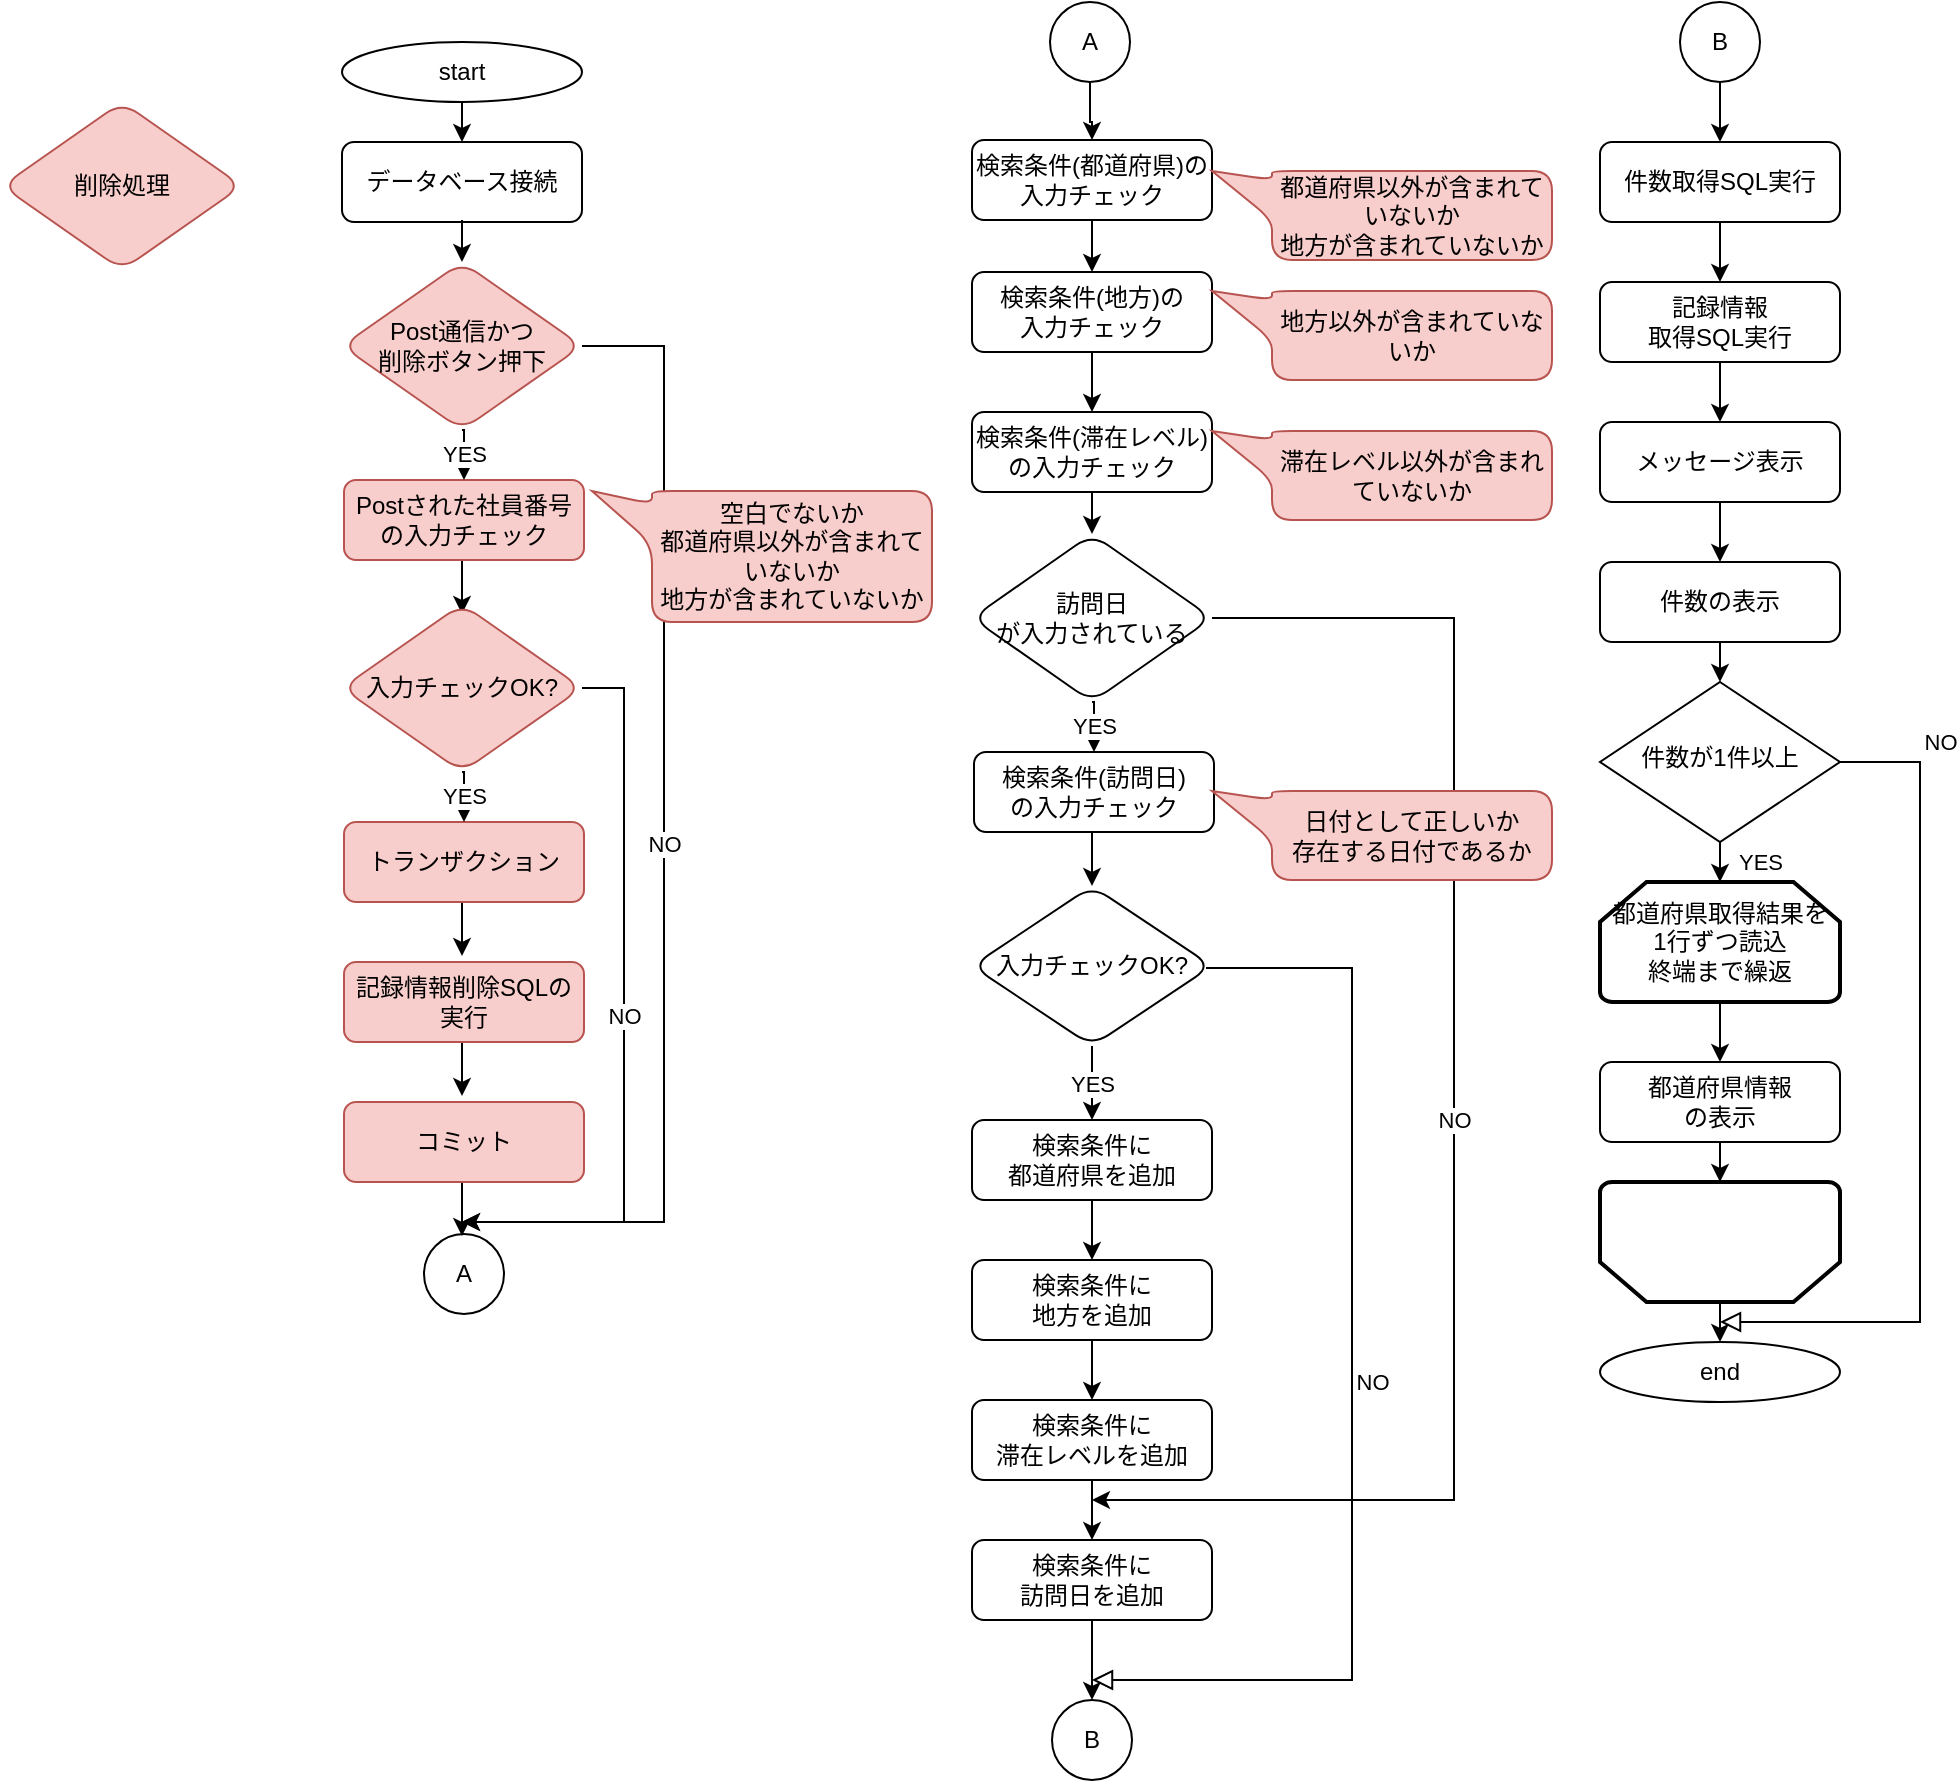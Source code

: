 <mxfile version="23.1.5" type="device" pages="2">
  <diagram id="C5RBs43oDa-KdzZeNtuy" name="検索、削除">
    <mxGraphModel dx="1621" dy="459" grid="1" gridSize="10" guides="1" tooltips="1" connect="1" arrows="1" fold="1" page="1" pageScale="1" pageWidth="827" pageHeight="1169" math="0" shadow="0">
      <root>
        <mxCell id="WIyWlLk6GJQsqaUBKTNV-0" />
        <mxCell id="WIyWlLk6GJQsqaUBKTNV-1" parent="WIyWlLk6GJQsqaUBKTNV-0" />
        <mxCell id="WIyWlLk6GJQsqaUBKTNV-3" value="データベース接続" style="rounded=1;whiteSpace=wrap;html=1;fontSize=12;glass=0;strokeWidth=1;shadow=0;" parent="WIyWlLk6GJQsqaUBKTNV-1" vertex="1">
          <mxGeometry x="-630" y="80" width="120" height="40" as="geometry" />
        </mxCell>
        <mxCell id="WIyWlLk6GJQsqaUBKTNV-9" value="NO" style="edgeStyle=orthogonalEdgeStyle;rounded=0;html=1;jettySize=auto;orthogonalLoop=1;fontSize=11;endArrow=block;endFill=0;endSize=8;strokeWidth=1;shadow=0;labelBackgroundColor=none;" parent="WIyWlLk6GJQsqaUBKTNV-1" edge="1">
          <mxGeometry y="10" relative="1" as="geometry">
            <mxPoint as="offset" />
            <mxPoint x="-255" y="849" as="targetPoint" />
            <Array as="points">
              <mxPoint x="-125" y="493" />
            </Array>
            <mxPoint x="-198" y="493" as="sourcePoint" />
          </mxGeometry>
        </mxCell>
        <mxCell id="h9rZooUtNr8oj8G2S-ER-3" value="" style="edgeStyle=orthogonalEdgeStyle;rounded=0;orthogonalLoop=1;jettySize=auto;html=1;" parent="WIyWlLk6GJQsqaUBKTNV-1" source="WIyWlLk6GJQsqaUBKTNV-11" edge="1">
          <mxGeometry relative="1" as="geometry">
            <mxPoint x="-255" y="639" as="targetPoint" />
          </mxGeometry>
        </mxCell>
        <mxCell id="WIyWlLk6GJQsqaUBKTNV-11" value="検索条件に&lt;br&gt;都道府県を追加" style="rounded=1;whiteSpace=wrap;html=1;fontSize=12;glass=0;strokeWidth=1;shadow=0;" parent="WIyWlLk6GJQsqaUBKTNV-1" vertex="1">
          <mxGeometry x="-315" y="569" width="120" height="40" as="geometry" />
        </mxCell>
        <mxCell id="h9rZooUtNr8oj8G2S-ER-1" value="" style="edgeStyle=orthogonalEdgeStyle;rounded=0;orthogonalLoop=1;jettySize=auto;html=1;" parent="WIyWlLk6GJQsqaUBKTNV-1" source="h9rZooUtNr8oj8G2S-ER-0" target="WIyWlLk6GJQsqaUBKTNV-3" edge="1">
          <mxGeometry relative="1" as="geometry">
            <Array as="points">
              <mxPoint x="-560" y="80" />
              <mxPoint x="-560" y="80" />
            </Array>
          </mxGeometry>
        </mxCell>
        <mxCell id="h9rZooUtNr8oj8G2S-ER-0" value="start" style="ellipse;whiteSpace=wrap;html=1;" parent="WIyWlLk6GJQsqaUBKTNV-1" vertex="1">
          <mxGeometry x="-630" y="30" width="120" height="30" as="geometry" />
        </mxCell>
        <mxCell id="ytKObgBI_jLJxSGm0-5G-5" style="edgeStyle=orthogonalEdgeStyle;rounded=0;orthogonalLoop=1;jettySize=auto;html=1;exitX=0.5;exitY=1;exitDx=0;exitDy=0;entryX=0.5;entryY=0;entryDx=0;entryDy=0;" parent="WIyWlLk6GJQsqaUBKTNV-1" source="h9rZooUtNr8oj8G2S-ER-10" target="h9rZooUtNr8oj8G2S-ER-13" edge="1">
          <mxGeometry relative="1" as="geometry" />
        </mxCell>
        <mxCell id="h9rZooUtNr8oj8G2S-ER-10" value="検索条件に&lt;br&gt;滞在レベルを追加" style="whiteSpace=wrap;html=1;rounded=1;glass=0;strokeWidth=1;shadow=0;" parent="WIyWlLk6GJQsqaUBKTNV-1" vertex="1">
          <mxGeometry x="-315" y="709" width="120" height="40" as="geometry" />
        </mxCell>
        <mxCell id="s13l2MW78z2p8p0Ib397-3" value="" style="edgeStyle=orthogonalEdgeStyle;rounded=0;orthogonalLoop=1;jettySize=auto;html=1;" parent="WIyWlLk6GJQsqaUBKTNV-1" source="h9rZooUtNr8oj8G2S-ER-13" target="s13l2MW78z2p8p0Ib397-2" edge="1">
          <mxGeometry relative="1" as="geometry" />
        </mxCell>
        <mxCell id="h9rZooUtNr8oj8G2S-ER-13" value="検索条件に&lt;br&gt;訪問日を追加" style="whiteSpace=wrap;html=1;rounded=1;glass=0;strokeWidth=1;shadow=0;" parent="WIyWlLk6GJQsqaUBKTNV-1" vertex="1">
          <mxGeometry x="-315" y="779" width="120" height="40" as="geometry" />
        </mxCell>
        <mxCell id="s13l2MW78z2p8p0Ib397-2" value="B" style="ellipse;whiteSpace=wrap;html=1;rounded=1;glass=0;strokeWidth=1;shadow=0;" parent="WIyWlLk6GJQsqaUBKTNV-1" vertex="1">
          <mxGeometry x="-275" y="859" width="40" height="40" as="geometry" />
        </mxCell>
        <mxCell id="echClZm6UsjZQWHw3Wsp-2" style="edgeStyle=orthogonalEdgeStyle;rounded=0;orthogonalLoop=1;jettySize=auto;html=1;exitX=0.5;exitY=1;exitDx=0;exitDy=0;entryX=0.5;entryY=0;entryDx=0;entryDy=0;" parent="WIyWlLk6GJQsqaUBKTNV-1" source="s13l2MW78z2p8p0Ib397-4" target="echClZm6UsjZQWHw3Wsp-1" edge="1">
          <mxGeometry relative="1" as="geometry" />
        </mxCell>
        <mxCell id="s13l2MW78z2p8p0Ib397-4" value="B" style="ellipse;whiteSpace=wrap;html=1;rounded=1;glass=0;strokeWidth=1;shadow=0;" parent="WIyWlLk6GJQsqaUBKTNV-1" vertex="1">
          <mxGeometry x="39" y="10" width="40" height="40" as="geometry" />
        </mxCell>
        <mxCell id="s13l2MW78z2p8p0Ib397-7" value="都道府県情報&lt;br&gt;の表示" style="rounded=1;whiteSpace=wrap;html=1;fontSize=12;glass=0;strokeWidth=1;shadow=0;" parent="WIyWlLk6GJQsqaUBKTNV-1" vertex="1">
          <mxGeometry x="-1" y="540" width="120" height="40" as="geometry" />
        </mxCell>
        <mxCell id="s13l2MW78z2p8p0Ib397-11" value="件数が1件以上" style="rhombus;whiteSpace=wrap;html=1;shadow=0;fontFamily=Helvetica;fontSize=12;align=center;strokeWidth=1;spacing=6;spacingTop=-4;" parent="WIyWlLk6GJQsqaUBKTNV-1" vertex="1">
          <mxGeometry x="-1" y="350" width="120" height="80" as="geometry" />
        </mxCell>
        <mxCell id="s13l2MW78z2p8p0Ib397-22" style="edgeStyle=orthogonalEdgeStyle;rounded=0;orthogonalLoop=1;jettySize=auto;html=1;exitX=0.5;exitY=1;exitDx=0;exitDy=0;exitPerimeter=0;entryX=0.5;entryY=0;entryDx=0;entryDy=0;" parent="WIyWlLk6GJQsqaUBKTNV-1" source="s13l2MW78z2p8p0Ib397-13" target="s13l2MW78z2p8p0Ib397-7" edge="1">
          <mxGeometry relative="1" as="geometry" />
        </mxCell>
        <mxCell id="s13l2MW78z2p8p0Ib397-13" value="都道府県取得結果を&lt;br&gt;1行ずつ読込&lt;br&gt;終端まで繰返" style="strokeWidth=2;html=1;shape=mxgraph.flowchart.loop_limit;whiteSpace=wrap;" parent="WIyWlLk6GJQsqaUBKTNV-1" vertex="1">
          <mxGeometry x="-1" y="450" width="120" height="60" as="geometry" />
        </mxCell>
        <mxCell id="s13l2MW78z2p8p0Ib397-20" style="edgeStyle=orthogonalEdgeStyle;rounded=0;orthogonalLoop=1;jettySize=auto;html=1;exitX=0.5;exitY=0;exitDx=0;exitDy=0;exitPerimeter=0;entryX=0.5;entryY=0;entryDx=0;entryDy=0;" parent="WIyWlLk6GJQsqaUBKTNV-1" source="s13l2MW78z2p8p0Ib397-14" target="s13l2MW78z2p8p0Ib397-19" edge="1">
          <mxGeometry relative="1" as="geometry" />
        </mxCell>
        <mxCell id="s13l2MW78z2p8p0Ib397-14" value="" style="strokeWidth=2;html=1;shape=mxgraph.flowchart.loop_limit;whiteSpace=wrap;rotation=-180;" parent="WIyWlLk6GJQsqaUBKTNV-1" vertex="1">
          <mxGeometry x="-1" y="600" width="120" height="60" as="geometry" />
        </mxCell>
        <mxCell id="s13l2MW78z2p8p0Ib397-17" style="edgeStyle=orthogonalEdgeStyle;rounded=0;orthogonalLoop=1;jettySize=auto;html=1;exitX=0.5;exitY=1;exitDx=0;exitDy=0;entryX=0.5;entryY=0;entryDx=0;entryDy=0;" parent="WIyWlLk6GJQsqaUBKTNV-1" source="s13l2MW78z2p8p0Ib397-15" target="s13l2MW78z2p8p0Ib397-11" edge="1">
          <mxGeometry relative="1" as="geometry" />
        </mxCell>
        <mxCell id="s13l2MW78z2p8p0Ib397-15" value="件数の表示" style="rounded=1;whiteSpace=wrap;html=1;fontSize=12;glass=0;strokeWidth=1;shadow=0;" parent="WIyWlLk6GJQsqaUBKTNV-1" vertex="1">
          <mxGeometry x="-1" y="290" width="120" height="40" as="geometry" />
        </mxCell>
        <mxCell id="s13l2MW78z2p8p0Ib397-19" value="end" style="ellipse;whiteSpace=wrap;html=1;" parent="WIyWlLk6GJQsqaUBKTNV-1" vertex="1">
          <mxGeometry x="-1" y="680" width="120" height="30" as="geometry" />
        </mxCell>
        <mxCell id="s13l2MW78z2p8p0Ib397-21" style="edgeStyle=orthogonalEdgeStyle;rounded=0;orthogonalLoop=1;jettySize=auto;html=1;exitX=0.5;exitY=1;exitDx=0;exitDy=0;entryX=0.5;entryY=1;entryDx=0;entryDy=0;entryPerimeter=0;" parent="WIyWlLk6GJQsqaUBKTNV-1" source="s13l2MW78z2p8p0Ib397-7" target="s13l2MW78z2p8p0Ib397-14" edge="1">
          <mxGeometry relative="1" as="geometry" />
        </mxCell>
        <mxCell id="s13l2MW78z2p8p0Ib397-24" value="NO" style="edgeStyle=orthogonalEdgeStyle;rounded=0;html=1;jettySize=auto;orthogonalLoop=1;fontSize=11;endArrow=block;endFill=0;endSize=8;strokeWidth=1;shadow=0;labelBackgroundColor=none;" parent="WIyWlLk6GJQsqaUBKTNV-1" edge="1">
          <mxGeometry x="-0.809" y="14" relative="1" as="geometry">
            <mxPoint x="-4" y="-10" as="offset" />
            <mxPoint x="59" y="670" as="targetPoint" />
            <Array as="points">
              <mxPoint x="159" y="390" />
            </Array>
            <mxPoint x="119" y="390" as="sourcePoint" />
          </mxGeometry>
        </mxCell>
        <mxCell id="s13l2MW78z2p8p0Ib397-28" value="YES" style="edgeStyle=orthogonalEdgeStyle;rounded=0;orthogonalLoop=1;jettySize=auto;html=1;exitX=0.5;exitY=1;exitDx=0;exitDy=0;entryX=0.5;entryY=0;entryDx=0;entryDy=0;entryPerimeter=0;" parent="WIyWlLk6GJQsqaUBKTNV-1" source="s13l2MW78z2p8p0Ib397-11" target="s13l2MW78z2p8p0Ib397-13" edge="1">
          <mxGeometry y="20" relative="1" as="geometry">
            <mxPoint as="offset" />
          </mxGeometry>
        </mxCell>
        <mxCell id="WKHt31poT0Ce64Y8X5nI-7" style="edgeStyle=orthogonalEdgeStyle;rounded=0;orthogonalLoop=1;jettySize=auto;html=1;exitX=0.5;exitY=1;exitDx=0;exitDy=0;entryX=0.5;entryY=0;entryDx=0;entryDy=0;" parent="WIyWlLk6GJQsqaUBKTNV-1" source="WKHt31poT0Ce64Y8X5nI-4" target="WKHt31poT0Ce64Y8X5nI-5" edge="1">
          <mxGeometry relative="1" as="geometry" />
        </mxCell>
        <mxCell id="WKHt31poT0Ce64Y8X5nI-4" value="検索条件(都道府県)の&lt;br&gt;入力チェック" style="rounded=1;whiteSpace=wrap;html=1;fontSize=12;glass=0;strokeWidth=1;shadow=0;" parent="WIyWlLk6GJQsqaUBKTNV-1" vertex="1">
          <mxGeometry x="-315" y="79" width="120" height="40" as="geometry" />
        </mxCell>
        <mxCell id="WKHt31poT0Ce64Y8X5nI-8" style="edgeStyle=orthogonalEdgeStyle;rounded=0;orthogonalLoop=1;jettySize=auto;html=1;exitX=0.5;exitY=1;exitDx=0;exitDy=0;entryX=0.5;entryY=0;entryDx=0;entryDy=0;" parent="WIyWlLk6GJQsqaUBKTNV-1" source="WKHt31poT0Ce64Y8X5nI-5" target="WKHt31poT0Ce64Y8X5nI-6" edge="1">
          <mxGeometry relative="1" as="geometry" />
        </mxCell>
        <mxCell id="WKHt31poT0Ce64Y8X5nI-5" value="検索条件(地方)の&lt;br&gt;入力チェック" style="rounded=1;whiteSpace=wrap;html=1;fontSize=12;glass=0;strokeWidth=1;shadow=0;" parent="WIyWlLk6GJQsqaUBKTNV-1" vertex="1">
          <mxGeometry x="-315" y="145" width="120" height="40" as="geometry" />
        </mxCell>
        <mxCell id="ytKObgBI_jLJxSGm0-5G-7" style="edgeStyle=orthogonalEdgeStyle;rounded=0;orthogonalLoop=1;jettySize=auto;html=1;exitX=0.5;exitY=1;exitDx=0;exitDy=0;entryX=0.5;entryY=0;entryDx=0;entryDy=0;" parent="WIyWlLk6GJQsqaUBKTNV-1" source="WKHt31poT0Ce64Y8X5nI-6" target="ytKObgBI_jLJxSGm0-5G-6" edge="1">
          <mxGeometry relative="1" as="geometry" />
        </mxCell>
        <mxCell id="WKHt31poT0Ce64Y8X5nI-6" value="検索条件(滞在レベル)の入力チェック" style="rounded=1;whiteSpace=wrap;html=1;fontSize=12;glass=0;strokeWidth=1;shadow=0;" parent="WIyWlLk6GJQsqaUBKTNV-1" vertex="1">
          <mxGeometry x="-315" y="215" width="120" height="40" as="geometry" />
        </mxCell>
        <mxCell id="WKHt31poT0Ce64Y8X5nI-9" value="入力チェックOK?" style="rhombus;whiteSpace=wrap;html=1;rounded=1;glass=0;strokeWidth=1;shadow=0;" parent="WIyWlLk6GJQsqaUBKTNV-1" vertex="1">
          <mxGeometry x="-315" y="452" width="120" height="80" as="geometry" />
        </mxCell>
        <mxCell id="WKHt31poT0Ce64Y8X5nI-13" style="edgeStyle=orthogonalEdgeStyle;rounded=0;orthogonalLoop=1;jettySize=auto;html=1;exitX=0.5;exitY=1;exitDx=0;exitDy=0;entryX=0.5;entryY=0;entryDx=0;entryDy=0;" parent="WIyWlLk6GJQsqaUBKTNV-1" source="WKHt31poT0Ce64Y8X5nI-11" target="WKHt31poT0Ce64Y8X5nI-9" edge="1">
          <mxGeometry relative="1" as="geometry" />
        </mxCell>
        <mxCell id="WKHt31poT0Ce64Y8X5nI-11" value="検索条件(訪問日)&lt;br&gt;の入力チェック" style="rounded=1;whiteSpace=wrap;html=1;fontSize=12;glass=0;strokeWidth=1;shadow=0;" parent="WIyWlLk6GJQsqaUBKTNV-1" vertex="1">
          <mxGeometry x="-314" y="385" width="120" height="40" as="geometry" />
        </mxCell>
        <mxCell id="WKHt31poT0Ce64Y8X5nI-15" value="" style="edgeStyle=orthogonalEdgeStyle;rounded=0;orthogonalLoop=1;jettySize=auto;html=1;" parent="WIyWlLk6GJQsqaUBKTNV-1" source="WKHt31poT0Ce64Y8X5nI-16" edge="1">
          <mxGeometry relative="1" as="geometry">
            <mxPoint x="-255" y="709" as="targetPoint" />
          </mxGeometry>
        </mxCell>
        <mxCell id="WKHt31poT0Ce64Y8X5nI-16" value="検索条件に&lt;br&gt;地方を追加" style="rounded=1;whiteSpace=wrap;html=1;fontSize=12;glass=0;strokeWidth=1;shadow=0;" parent="WIyWlLk6GJQsqaUBKTNV-1" vertex="1">
          <mxGeometry x="-315" y="639" width="120" height="40" as="geometry" />
        </mxCell>
        <mxCell id="WKHt31poT0Ce64Y8X5nI-20" style="edgeStyle=orthogonalEdgeStyle;rounded=0;orthogonalLoop=1;jettySize=auto;html=1;exitX=0.5;exitY=1;exitDx=0;exitDy=0;entryX=0.5;entryY=0;entryDx=0;entryDy=0;" parent="WIyWlLk6GJQsqaUBKTNV-1" source="WKHt31poT0Ce64Y8X5nI-18" target="s13l2MW78z2p8p0Ib397-15" edge="1">
          <mxGeometry relative="1" as="geometry" />
        </mxCell>
        <mxCell id="WKHt31poT0Ce64Y8X5nI-18" value="メッセージ表示" style="rounded=1;whiteSpace=wrap;html=1;fontSize=12;glass=0;strokeWidth=1;shadow=0;" parent="WIyWlLk6GJQsqaUBKTNV-1" vertex="1">
          <mxGeometry x="-1" y="220" width="120" height="40" as="geometry" />
        </mxCell>
        <mxCell id="ytKObgBI_jLJxSGm0-5G-3" value="YES" style="edgeStyle=orthogonalEdgeStyle;rounded=0;orthogonalLoop=1;jettySize=auto;html=1;exitX=0.5;exitY=1;exitDx=0;exitDy=0;entryX=0.5;entryY=0;entryDx=0;entryDy=0;" parent="WIyWlLk6GJQsqaUBKTNV-1" target="WIyWlLk6GJQsqaUBKTNV-11" edge="1">
          <mxGeometry relative="1" as="geometry">
            <mxPoint x="-255" y="532" as="sourcePoint" />
          </mxGeometry>
        </mxCell>
        <mxCell id="ytKObgBI_jLJxSGm0-5G-8" value="YES" style="edgeStyle=orthogonalEdgeStyle;rounded=0;orthogonalLoop=1;jettySize=auto;html=1;exitX=0.5;exitY=1;exitDx=0;exitDy=0;entryX=0.5;entryY=0;entryDx=0;entryDy=0;" parent="WIyWlLk6GJQsqaUBKTNV-1" source="ytKObgBI_jLJxSGm0-5G-6" target="WKHt31poT0Ce64Y8X5nI-11" edge="1">
          <mxGeometry relative="1" as="geometry" />
        </mxCell>
        <mxCell id="ytKObgBI_jLJxSGm0-5G-9" value="NO" style="edgeStyle=orthogonalEdgeStyle;rounded=0;orthogonalLoop=1;jettySize=auto;html=1;exitX=1;exitY=0.5;exitDx=0;exitDy=0;" parent="WIyWlLk6GJQsqaUBKTNV-1" source="ytKObgBI_jLJxSGm0-5G-6" edge="1">
          <mxGeometry relative="1" as="geometry">
            <mxPoint x="-255" y="759" as="targetPoint" />
            <Array as="points">
              <mxPoint x="-74" y="318" />
            </Array>
          </mxGeometry>
        </mxCell>
        <mxCell id="ytKObgBI_jLJxSGm0-5G-6" value="訪問日&lt;br&gt;が入力されている" style="rhombus;whiteSpace=wrap;html=1;rounded=1;glass=0;strokeWidth=1;shadow=0;" parent="WIyWlLk6GJQsqaUBKTNV-1" vertex="1">
          <mxGeometry x="-315" y="276" width="120" height="84" as="geometry" />
        </mxCell>
        <mxCell id="ytKObgBI_jLJxSGm0-5G-10" value="地方以外が含まれていないか" style="shape=callout;whiteSpace=wrap;html=1;perimeter=calloutPerimeter;position2=0;size=30;position=0.1;fillColor=#f8cecc;strokeColor=#b85450;rounded=1;rotation=0;direction=south;" parent="WIyWlLk6GJQsqaUBKTNV-1" vertex="1">
          <mxGeometry x="-195" y="154.5" width="170" height="44.5" as="geometry" />
        </mxCell>
        <mxCell id="ytKObgBI_jLJxSGm0-5G-12" value="都道府県以外が含まれていないか&lt;br&gt;地方が含まれていないか" style="shape=callout;whiteSpace=wrap;html=1;perimeter=calloutPerimeter;position2=0;size=30;position=0.1;fillColor=#f8cecc;strokeColor=#b85450;rounded=1;rotation=0;direction=south;" parent="WIyWlLk6GJQsqaUBKTNV-1" vertex="1">
          <mxGeometry x="-195" y="94.5" width="170" height="44.5" as="geometry" />
        </mxCell>
        <mxCell id="ytKObgBI_jLJxSGm0-5G-13" value="滞在レベル以外が含まれていないか" style="shape=callout;whiteSpace=wrap;html=1;perimeter=calloutPerimeter;position2=0;size=30;position=0.1;fillColor=#f8cecc;strokeColor=#b85450;rounded=1;rotation=0;direction=south;" parent="WIyWlLk6GJQsqaUBKTNV-1" vertex="1">
          <mxGeometry x="-195" y="224.5" width="170" height="44.5" as="geometry" />
        </mxCell>
        <mxCell id="xarFJbH8t3tPUQ2cAIag-0" value="日付として正しいか&lt;br&gt;存在する日付であるか" style="shape=callout;whiteSpace=wrap;html=1;perimeter=calloutPerimeter;position2=0;size=30;position=0.1;fillColor=#f8cecc;strokeColor=#b85450;rounded=1;rotation=0;direction=south;" parent="WIyWlLk6GJQsqaUBKTNV-1" vertex="1">
          <mxGeometry x="-195" y="404.5" width="170" height="44.5" as="geometry" />
        </mxCell>
        <mxCell id="echClZm6UsjZQWHw3Wsp-4" style="edgeStyle=orthogonalEdgeStyle;rounded=0;orthogonalLoop=1;jettySize=auto;html=1;exitX=0.5;exitY=1;exitDx=0;exitDy=0;entryX=0.5;entryY=0;entryDx=0;entryDy=0;" parent="WIyWlLk6GJQsqaUBKTNV-1" source="echClZm6UsjZQWHw3Wsp-0" target="WKHt31poT0Ce64Y8X5nI-18" edge="1">
          <mxGeometry relative="1" as="geometry" />
        </mxCell>
        <mxCell id="echClZm6UsjZQWHw3Wsp-0" value="記録情報&lt;br&gt;取得SQL実行" style="rounded=1;whiteSpace=wrap;html=1;fontSize=12;glass=0;strokeWidth=1;shadow=0;" parent="WIyWlLk6GJQsqaUBKTNV-1" vertex="1">
          <mxGeometry x="-1" y="150" width="120" height="40" as="geometry" />
        </mxCell>
        <mxCell id="echClZm6UsjZQWHw3Wsp-3" style="edgeStyle=orthogonalEdgeStyle;rounded=0;orthogonalLoop=1;jettySize=auto;html=1;exitX=0.5;exitY=1;exitDx=0;exitDy=0;entryX=0.5;entryY=0;entryDx=0;entryDy=0;" parent="WIyWlLk6GJQsqaUBKTNV-1" source="echClZm6UsjZQWHw3Wsp-1" target="echClZm6UsjZQWHw3Wsp-0" edge="1">
          <mxGeometry relative="1" as="geometry" />
        </mxCell>
        <mxCell id="echClZm6UsjZQWHw3Wsp-1" value="件数取得SQL実行" style="rounded=1;whiteSpace=wrap;html=1;fontSize=12;glass=0;strokeWidth=1;shadow=0;" parent="WIyWlLk6GJQsqaUBKTNV-1" vertex="1">
          <mxGeometry x="-1" y="80" width="120" height="40" as="geometry" />
        </mxCell>
        <mxCell id="echClZm6UsjZQWHw3Wsp-8" style="edgeStyle=orthogonalEdgeStyle;rounded=0;orthogonalLoop=1;jettySize=auto;html=1;exitX=0.5;exitY=1;exitDx=0;exitDy=0;" parent="WIyWlLk6GJQsqaUBKTNV-1" source="echClZm6UsjZQWHw3Wsp-5" target="WKHt31poT0Ce64Y8X5nI-4" edge="1">
          <mxGeometry relative="1" as="geometry" />
        </mxCell>
        <mxCell id="echClZm6UsjZQWHw3Wsp-5" value="A" style="ellipse;whiteSpace=wrap;html=1;rounded=1;glass=0;strokeWidth=1;shadow=0;" parent="WIyWlLk6GJQsqaUBKTNV-1" vertex="1">
          <mxGeometry x="-276" y="10" width="40" height="40" as="geometry" />
        </mxCell>
        <mxCell id="echClZm6UsjZQWHw3Wsp-7" value="A" style="ellipse;whiteSpace=wrap;html=1;rounded=1;glass=0;strokeWidth=1;shadow=0;" parent="WIyWlLk6GJQsqaUBKTNV-1" vertex="1">
          <mxGeometry x="-589" y="626" width="40" height="40" as="geometry" />
        </mxCell>
        <mxCell id="foq4J8ouvWqciJdM8DYg-0" style="edgeStyle=orthogonalEdgeStyle;rounded=0;orthogonalLoop=1;jettySize=auto;html=1;exitX=0.5;exitY=1;exitDx=0;exitDy=0;entryX=0.5;entryY=0;entryDx=0;entryDy=0;" parent="WIyWlLk6GJQsqaUBKTNV-1" target="foq4J8ouvWqciJdM8DYg-4" edge="1">
          <mxGeometry relative="1" as="geometry">
            <mxPoint x="-570" y="119" as="sourcePoint" />
          </mxGeometry>
        </mxCell>
        <mxCell id="foq4J8ouvWqciJdM8DYg-1" style="edgeStyle=orthogonalEdgeStyle;rounded=0;orthogonalLoop=1;jettySize=auto;html=1;exitX=0.5;exitY=1;exitDx=0;exitDy=0;entryX=0.5;entryY=0;entryDx=0;entryDy=0;" parent="WIyWlLk6GJQsqaUBKTNV-1" source="foq4J8ouvWqciJdM8DYg-2" edge="1">
          <mxGeometry relative="1" as="geometry">
            <mxPoint x="-570" y="316" as="targetPoint" />
          </mxGeometry>
        </mxCell>
        <mxCell id="foq4J8ouvWqciJdM8DYg-2" value="Postされた社員番号の入力チェック" style="rounded=1;whiteSpace=wrap;html=1;fontSize=12;glass=0;strokeWidth=1;shadow=0;fillColor=#f8cecc;strokeColor=#b85450;" parent="WIyWlLk6GJQsqaUBKTNV-1" vertex="1">
          <mxGeometry x="-629" y="249" width="120" height="40" as="geometry" />
        </mxCell>
        <mxCell id="foq4J8ouvWqciJdM8DYg-3" value="YES" style="edgeStyle=orthogonalEdgeStyle;rounded=0;orthogonalLoop=1;jettySize=auto;html=1;exitX=0.5;exitY=1;exitDx=0;exitDy=0;entryX=0.5;entryY=0;entryDx=0;entryDy=0;" parent="WIyWlLk6GJQsqaUBKTNV-1" source="foq4J8ouvWqciJdM8DYg-4" target="foq4J8ouvWqciJdM8DYg-2" edge="1">
          <mxGeometry relative="1" as="geometry" />
        </mxCell>
        <mxCell id="foq4J8ouvWqciJdM8DYg-17" value="NO" style="edgeStyle=orthogonalEdgeStyle;rounded=0;orthogonalLoop=1;jettySize=auto;html=1;exitX=1;exitY=0.5;exitDx=0;exitDy=0;" parent="WIyWlLk6GJQsqaUBKTNV-1" source="foq4J8ouvWqciJdM8DYg-4" edge="1">
          <mxGeometry relative="1" as="geometry">
            <mxPoint x="-570" y="620" as="targetPoint" />
            <Array as="points">
              <mxPoint x="-469" y="182" />
            </Array>
          </mxGeometry>
        </mxCell>
        <mxCell id="foq4J8ouvWqciJdM8DYg-4" value="Post通信かつ&lt;br&gt;削除ボタン押下" style="rhombus;whiteSpace=wrap;html=1;rounded=1;glass=0;strokeWidth=1;shadow=0;fillColor=#f8cecc;strokeColor=#b85450;" parent="WIyWlLk6GJQsqaUBKTNV-1" vertex="1">
          <mxGeometry x="-630" y="140" width="120" height="84" as="geometry" />
        </mxCell>
        <mxCell id="foq4J8ouvWqciJdM8DYg-5" style="edgeStyle=orthogonalEdgeStyle;rounded=0;orthogonalLoop=1;jettySize=auto;html=1;exitX=0.5;exitY=1;exitDx=0;exitDy=0;entryX=0.5;entryY=0;entryDx=0;entryDy=0;" parent="WIyWlLk6GJQsqaUBKTNV-1" source="foq4J8ouvWqciJdM8DYg-6" edge="1">
          <mxGeometry relative="1" as="geometry">
            <mxPoint x="-570" y="487" as="targetPoint" />
          </mxGeometry>
        </mxCell>
        <mxCell id="foq4J8ouvWqciJdM8DYg-6" value="トランザクション" style="rounded=1;whiteSpace=wrap;html=1;fontSize=12;glass=0;strokeWidth=1;shadow=0;fillColor=#f8cecc;strokeColor=#b85450;" parent="WIyWlLk6GJQsqaUBKTNV-1" vertex="1">
          <mxGeometry x="-629" y="420" width="120" height="40" as="geometry" />
        </mxCell>
        <mxCell id="foq4J8ouvWqciJdM8DYg-7" value="YES" style="edgeStyle=orthogonalEdgeStyle;rounded=0;orthogonalLoop=1;jettySize=auto;html=1;exitX=0.5;exitY=1;exitDx=0;exitDy=0;entryX=0.5;entryY=0;entryDx=0;entryDy=0;" parent="WIyWlLk6GJQsqaUBKTNV-1" source="foq4J8ouvWqciJdM8DYg-8" target="foq4J8ouvWqciJdM8DYg-6" edge="1">
          <mxGeometry relative="1" as="geometry" />
        </mxCell>
        <mxCell id="foq4J8ouvWqciJdM8DYg-16" value="NO" style="edgeStyle=orthogonalEdgeStyle;rounded=0;orthogonalLoop=1;jettySize=auto;html=1;exitX=1;exitY=0.5;exitDx=0;exitDy=0;" parent="WIyWlLk6GJQsqaUBKTNV-1" source="foq4J8ouvWqciJdM8DYg-8" edge="1">
          <mxGeometry relative="1" as="geometry">
            <mxPoint x="-570" y="620" as="targetPoint" />
            <Array as="points">
              <mxPoint x="-489" y="353" />
            </Array>
          </mxGeometry>
        </mxCell>
        <mxCell id="foq4J8ouvWqciJdM8DYg-8" value="入力チェックOK?" style="rhombus;whiteSpace=wrap;html=1;rounded=1;glass=0;strokeWidth=1;shadow=0;fillColor=#f8cecc;strokeColor=#b85450;" parent="WIyWlLk6GJQsqaUBKTNV-1" vertex="1">
          <mxGeometry x="-630" y="311" width="120" height="84" as="geometry" />
        </mxCell>
        <mxCell id="foq4J8ouvWqciJdM8DYg-9" style="edgeStyle=orthogonalEdgeStyle;rounded=0;orthogonalLoop=1;jettySize=auto;html=1;exitX=0.5;exitY=1;exitDx=0;exitDy=0;entryX=0.5;entryY=0;entryDx=0;entryDy=0;" parent="WIyWlLk6GJQsqaUBKTNV-1" source="foq4J8ouvWqciJdM8DYg-10" edge="1">
          <mxGeometry relative="1" as="geometry">
            <mxPoint x="-570" y="557" as="targetPoint" />
          </mxGeometry>
        </mxCell>
        <mxCell id="foq4J8ouvWqciJdM8DYg-10" value="記録情報削除SQLの実行" style="rounded=1;whiteSpace=wrap;html=1;fontSize=12;glass=0;strokeWidth=1;shadow=0;fillColor=#f8cecc;strokeColor=#b85450;" parent="WIyWlLk6GJQsqaUBKTNV-1" vertex="1">
          <mxGeometry x="-629" y="490" width="120" height="40" as="geometry" />
        </mxCell>
        <mxCell id="foq4J8ouvWqciJdM8DYg-12" style="edgeStyle=orthogonalEdgeStyle;rounded=0;orthogonalLoop=1;jettySize=auto;html=1;exitX=0.5;exitY=1;exitDx=0;exitDy=0;entryX=0.5;entryY=0;entryDx=0;entryDy=0;" parent="WIyWlLk6GJQsqaUBKTNV-1" source="foq4J8ouvWqciJdM8DYg-13" edge="1">
          <mxGeometry relative="1" as="geometry">
            <mxPoint x="-570" y="627" as="targetPoint" />
          </mxGeometry>
        </mxCell>
        <mxCell id="foq4J8ouvWqciJdM8DYg-13" value="コミット" style="rounded=1;whiteSpace=wrap;html=1;fontSize=12;glass=0;strokeWidth=1;shadow=0;fillColor=#f8cecc;strokeColor=#b85450;" parent="WIyWlLk6GJQsqaUBKTNV-1" vertex="1">
          <mxGeometry x="-629" y="560" width="120" height="40" as="geometry" />
        </mxCell>
        <mxCell id="foq4J8ouvWqciJdM8DYg-19" value="空白でないか&lt;br&gt;都道府県以外が含まれていないか&lt;br style=&quot;border-color: var(--border-color);&quot;&gt;地方が含まれていないか" style="shape=callout;whiteSpace=wrap;html=1;perimeter=calloutPerimeter;position2=0;size=30;position=0.1;fillColor=#f8cecc;strokeColor=#b85450;rounded=1;rotation=0;direction=south;" parent="WIyWlLk6GJQsqaUBKTNV-1" vertex="1">
          <mxGeometry x="-505" y="254.5" width="170" height="65.5" as="geometry" />
        </mxCell>
        <mxCell id="KRCZenm-yOvbnEp3B1t5-0" value="削除処理" style="rhombus;whiteSpace=wrap;html=1;rounded=1;glass=0;strokeWidth=1;shadow=0;fillColor=#f8cecc;strokeColor=#b85450;" parent="WIyWlLk6GJQsqaUBKTNV-1" vertex="1">
          <mxGeometry x="-800" y="60" width="120" height="84" as="geometry" />
        </mxCell>
      </root>
    </mxGraphModel>
  </diagram>
  <diagram name="登録・更新" id="ZZw6gELlXlKMigEMY7qf">
    <mxGraphModel dx="1621" dy="459" grid="1" gridSize="10" guides="1" tooltips="1" connect="1" arrows="1" fold="1" page="1" pageScale="1" pageWidth="827" pageHeight="1169" math="0" shadow="0">
      <root>
        <mxCell id="QEosanfAXODL8fVMZRcG-0" />
        <mxCell id="QEosanfAXODL8fVMZRcG-1" parent="QEosanfAXODL8fVMZRcG-0" />
        <mxCell id="12SrC-kySsXMqnjmC2t3-1" style="edgeStyle=orthogonalEdgeStyle;rounded=0;orthogonalLoop=1;jettySize=auto;html=1;exitX=0.5;exitY=1;exitDx=0;exitDy=0;entryX=0.5;entryY=0;entryDx=0;entryDy=0;" parent="QEosanfAXODL8fVMZRcG-1" source="QEosanfAXODL8fVMZRcG-14" edge="1">
          <mxGeometry relative="1" as="geometry">
            <mxPoint x="224" y="92" as="targetPoint" />
          </mxGeometry>
        </mxCell>
        <mxCell id="QEosanfAXODL8fVMZRcG-14" value="B" style="ellipse;whiteSpace=wrap;html=1;rounded=1;glass=0;strokeWidth=1;shadow=0;" parent="QEosanfAXODL8fVMZRcG-1" vertex="1">
          <mxGeometry x="204" y="22" width="40" height="40" as="geometry" />
        </mxCell>
        <mxCell id="QEosanfAXODL8fVMZRcG-23" value="end" style="ellipse;whiteSpace=wrap;html=1;" parent="QEosanfAXODL8fVMZRcG-1" vertex="1">
          <mxGeometry x="166" y="702" width="120" height="30" as="geometry" />
        </mxCell>
        <mxCell id="QEosanfAXODL8fVMZRcG-54" value="B" style="ellipse;whiteSpace=wrap;html=1;rounded=1;glass=0;strokeWidth=1;shadow=0;" parent="QEosanfAXODL8fVMZRcG-1" vertex="1">
          <mxGeometry x="-154" y="664" width="40" height="40" as="geometry" />
        </mxCell>
        <mxCell id="QEosanfAXODL8fVMZRcG-55" style="edgeStyle=orthogonalEdgeStyle;rounded=0;orthogonalLoop=1;jettySize=auto;html=1;exitX=0.5;exitY=1;exitDx=0;exitDy=0;entryX=0.5;entryY=0;entryDx=0;entryDy=0;" parent="QEosanfAXODL8fVMZRcG-1" target="QEosanfAXODL8fVMZRcG-60" edge="1">
          <mxGeometry relative="1" as="geometry">
            <mxPoint x="-135" y="119" as="sourcePoint" />
          </mxGeometry>
        </mxCell>
        <mxCell id="QEosanfAXODL8fVMZRcG-56" style="edgeStyle=orthogonalEdgeStyle;rounded=0;orthogonalLoop=1;jettySize=auto;html=1;exitX=0.5;exitY=1;exitDx=0;exitDy=0;entryX=0.5;entryY=0;entryDx=0;entryDy=0;" parent="QEosanfAXODL8fVMZRcG-1" source="QEosanfAXODL8fVMZRcG-57" edge="1">
          <mxGeometry relative="1" as="geometry">
            <mxPoint x="-135" y="316" as="targetPoint" />
          </mxGeometry>
        </mxCell>
        <mxCell id="QEosanfAXODL8fVMZRcG-57" value="Postされた都道府県名の入力チェック" style="rounded=1;whiteSpace=wrap;html=1;fontSize=12;glass=0;strokeWidth=1;shadow=0;" parent="QEosanfAXODL8fVMZRcG-1" vertex="1">
          <mxGeometry x="-194" y="249" width="120" height="40" as="geometry" />
        </mxCell>
        <mxCell id="QEosanfAXODL8fVMZRcG-58" value="YES" style="edgeStyle=orthogonalEdgeStyle;rounded=0;orthogonalLoop=1;jettySize=auto;html=1;exitX=0.5;exitY=1;exitDx=0;exitDy=0;entryX=0.5;entryY=0;entryDx=0;entryDy=0;" parent="QEosanfAXODL8fVMZRcG-1" source="QEosanfAXODL8fVMZRcG-60" target="QEosanfAXODL8fVMZRcG-57" edge="1">
          <mxGeometry relative="1" as="geometry" />
        </mxCell>
        <mxCell id="QEosanfAXODL8fVMZRcG-59" value="NO" style="edgeStyle=orthogonalEdgeStyle;rounded=0;orthogonalLoop=1;jettySize=auto;html=1;exitX=1;exitY=0.5;exitDx=0;exitDy=0;entryX=0.5;entryY=0;entryDx=0;entryDy=0;" parent="QEosanfAXODL8fVMZRcG-1" source="QEosanfAXODL8fVMZRcG-60" target="t1Fka5yl8soX7uoaoD-J-0" edge="1">
          <mxGeometry x="-0.738" y="2" relative="1" as="geometry">
            <mxPoint x="-35" y="610" as="targetPoint" />
            <Array as="points">
              <mxPoint x="15" y="182" />
              <mxPoint x="15" y="520" />
              <mxPoint x="16" y="520" />
            </Array>
            <mxPoint as="offset" />
          </mxGeometry>
        </mxCell>
        <mxCell id="QEosanfAXODL8fVMZRcG-60" value="登録ボタン押下" style="rhombus;whiteSpace=wrap;html=1;rounded=1;glass=0;strokeWidth=1;shadow=0;" parent="QEosanfAXODL8fVMZRcG-1" vertex="1">
          <mxGeometry x="-195" y="140" width="120" height="84" as="geometry" />
        </mxCell>
        <mxCell id="QEosanfAXODL8fVMZRcG-61" style="edgeStyle=orthogonalEdgeStyle;rounded=0;orthogonalLoop=1;jettySize=auto;html=1;exitX=0.5;exitY=1;exitDx=0;exitDy=0;entryX=0.5;entryY=0;entryDx=0;entryDy=0;" parent="QEosanfAXODL8fVMZRcG-1" source="QEosanfAXODL8fVMZRcG-62" edge="1">
          <mxGeometry relative="1" as="geometry">
            <mxPoint x="-135" y="384" as="targetPoint" />
          </mxGeometry>
        </mxCell>
        <mxCell id="QEosanfAXODL8fVMZRcG-62" value="Postされた滞在レベルの入力チェック" style="rounded=1;whiteSpace=wrap;html=1;fontSize=12;glass=0;strokeWidth=1;shadow=0;" parent="QEosanfAXODL8fVMZRcG-1" vertex="1">
          <mxGeometry x="-194" y="317" width="120" height="40" as="geometry" />
        </mxCell>
        <mxCell id="QEosanfAXODL8fVMZRcG-66" style="edgeStyle=orthogonalEdgeStyle;rounded=0;orthogonalLoop=1;jettySize=auto;html=1;exitX=0.5;exitY=1;exitDx=0;exitDy=0;entryX=0.5;entryY=0;entryDx=0;entryDy=0;" parent="QEosanfAXODL8fVMZRcG-1" source="QEosanfAXODL8fVMZRcG-67" edge="1">
          <mxGeometry relative="1" as="geometry">
            <mxPoint x="-135" y="454" as="targetPoint" />
          </mxGeometry>
        </mxCell>
        <mxCell id="QEosanfAXODL8fVMZRcG-67" value="Postされた訪問日の入力チェック" style="rounded=1;whiteSpace=wrap;html=1;fontSize=12;glass=0;strokeWidth=1;shadow=0;" parent="QEosanfAXODL8fVMZRcG-1" vertex="1">
          <mxGeometry x="-194" y="387" width="120" height="40" as="geometry" />
        </mxCell>
        <mxCell id="uqYTlAz_OvehbHSI_07S-3" style="edgeStyle=orthogonalEdgeStyle;rounded=0;orthogonalLoop=1;jettySize=auto;html=1;exitX=0.5;exitY=1;exitDx=0;exitDy=0;entryX=0.5;entryY=0;entryDx=0;entryDy=0;" parent="QEosanfAXODL8fVMZRcG-1" source="QEosanfAXODL8fVMZRcG-69" target="uqYTlAz_OvehbHSI_07S-2" edge="1">
          <mxGeometry relative="1" as="geometry" />
        </mxCell>
        <mxCell id="QEosanfAXODL8fVMZRcG-69" value="Postされた訪問理由の入力チェック" style="rounded=1;whiteSpace=wrap;html=1;fontSize=12;glass=0;strokeWidth=1;shadow=0;" parent="QEosanfAXODL8fVMZRcG-1" vertex="1">
          <mxGeometry x="-194" y="457" width="120" height="40" as="geometry" />
        </mxCell>
        <mxCell id="QEosanfAXODL8fVMZRcG-70" value="&lt;div style=&quot;font-size: 10px;&quot;&gt;&lt;font style=&quot;font-size: 10px;&quot;&gt;空白でないか&lt;br&gt;&lt;/font&gt;&lt;/div&gt;&lt;div style=&quot;font-size: 10px;&quot;&gt;&lt;font style=&quot;font-size: 10px;&quot;&gt;正しい都道府県名であるか&lt;/font&gt;&lt;/div&gt;&lt;div style=&quot;font-size: 10px;&quot;&gt;&lt;span style=&quot;&quot;&gt;&lt;font style=&quot;font-size: 10px;&quot;&gt;地方が入力されていないか&lt;/font&gt;&lt;/span&gt;&lt;/div&gt;&lt;div style=&quot;font-size: 10px;&quot;&gt;&lt;font style=&quot;font-size: 10px;&quot;&gt;「--全ての記録を見る--」が入っていないか&lt;/font&gt;&lt;/div&gt;&lt;div style=&quot;font-size: 10px;&quot;&gt;&lt;b style=&quot;border-color: var(--border-color);&quot;&gt;&lt;font style=&quot;border-color: var(--border-color);&quot; color=&quot;#ea6b66&quot;&gt;(新規登録時)存在しない都道府県名か&lt;/font&gt;&lt;/b&gt;&lt;br&gt;&lt;/div&gt;&lt;div style=&quot;font-size: 10px;&quot;&gt;&lt;b style=&quot;border-color: var(--border-color);&quot;&gt;&lt;font style=&quot;border-color: var(--border-color);&quot; color=&quot;#ea6b66&quot;&gt;&lt;b style=&quot;border-color: var(--border-color); color: rgb(0, 0, 0);&quot;&gt;&lt;font style=&quot;border-color: var(--border-color);&quot; color=&quot;#ea6b66&quot;&gt;(更新時)存在する都道府県名か&lt;/font&gt;&lt;/b&gt;&lt;br&gt;&lt;/font&gt;&lt;/b&gt;&lt;/div&gt;" style="shape=callout;whiteSpace=wrap;html=1;perimeter=calloutPerimeter;position2=0.55;size=30;position=0.1;fillColor=#f8cecc;strokeColor=#b85450;rounded=1;rotation=0;direction=south;" parent="QEosanfAXODL8fVMZRcG-1" vertex="1">
          <mxGeometry x="-70" y="210" width="170" height="110" as="geometry" />
        </mxCell>
        <mxCell id="t1Fka5yl8soX7uoaoD-J-0" value="ｂ" style="ellipse;whiteSpace=wrap;html=1;rounded=1;glass=0;strokeWidth=1;shadow=0;" parent="QEosanfAXODL8fVMZRcG-1" vertex="1">
          <mxGeometry x="-4" y="666" width="40" height="40" as="geometry" />
        </mxCell>
        <mxCell id="t1Fka5yl8soX7uoaoD-J-4" value="&lt;div style=&quot;font-size: 10px;&quot;&gt;&lt;div&gt;空白でないか&lt;br&gt;&lt;/div&gt;&lt;div&gt;正しい滞在レベルであるか&lt;/div&gt;&lt;div&gt;&lt;span style=&quot;background-color: initial;&quot;&gt;「--全ての記録を見る--」が入っていないか&lt;/span&gt;&lt;/div&gt;&lt;/div&gt;" style="shape=callout;whiteSpace=wrap;html=1;perimeter=calloutPerimeter;position2=0;size=30;position=0.1;fillColor=#f8cecc;strokeColor=#b85450;rounded=1;rotation=0;direction=south;" parent="QEosanfAXODL8fVMZRcG-1" vertex="1">
          <mxGeometry x="-70" y="331.5" width="170" height="65.5" as="geometry" />
        </mxCell>
        <mxCell id="t1Fka5yl8soX7uoaoD-J-5" value="&lt;div style=&quot;font-size: 10px;&quot;&gt;&lt;div&gt;空白でないか&lt;br&gt;&lt;/div&gt;&lt;div&gt;正しい日付であるか&lt;/div&gt;&lt;div&gt;存在する日付であるか&lt;/div&gt;&lt;/div&gt;" style="shape=callout;whiteSpace=wrap;html=1;perimeter=calloutPerimeter;position2=0;size=30;position=0.1;fillColor=#f8cecc;strokeColor=#b85450;rounded=1;rotation=0;direction=south;" parent="QEosanfAXODL8fVMZRcG-1" vertex="1">
          <mxGeometry x="-70" y="411.5" width="170" height="65.5" as="geometry" />
        </mxCell>
        <mxCell id="t1Fka5yl8soX7uoaoD-J-6" value="&lt;div style=&quot;font-size: 10px;&quot;&gt;&lt;div&gt;空白でないか&lt;br&gt;&lt;/div&gt;&lt;div&gt;文字数が255文字&lt;span style=&quot;background-color: initial;&quot;&gt;以内&lt;/span&gt;&lt;/div&gt;&lt;div&gt;&lt;span style=&quot;background-color: initial;&quot;&gt;であるか&lt;/span&gt;&lt;/div&gt;&lt;/div&gt;" style="shape=callout;whiteSpace=wrap;html=1;perimeter=calloutPerimeter;position2=0;size=30;position=0.1;fillColor=#f8cecc;strokeColor=#b85450;rounded=1;rotation=0;direction=south;" parent="QEosanfAXODL8fVMZRcG-1" vertex="1">
          <mxGeometry x="-70" y="491.5" width="170" height="65.5" as="geometry" />
        </mxCell>
        <mxCell id="V5W8Pz4_eonzC4zBpt4i-5" style="edgeStyle=orthogonalEdgeStyle;rounded=0;orthogonalLoop=1;jettySize=auto;html=1;exitX=0.5;exitY=1;exitDx=0;exitDy=0;" parent="QEosanfAXODL8fVMZRcG-1" edge="1">
          <mxGeometry relative="1" as="geometry">
            <mxPoint x="230" y="520" as="targetPoint" />
            <mxPoint x="394" y="61" as="sourcePoint" />
            <Array as="points">
              <mxPoint x="394" y="246" />
              <mxPoint x="395" y="246" />
              <mxPoint x="395" y="520" />
            </Array>
          </mxGeometry>
        </mxCell>
        <mxCell id="12SrC-kySsXMqnjmC2t3-0" value="a" style="ellipse;whiteSpace=wrap;html=1;rounded=1;glass=0;strokeWidth=1;shadow=0;" parent="QEosanfAXODL8fVMZRcG-1" vertex="1">
          <mxGeometry x="374" y="22" width="40" height="40" as="geometry" />
        </mxCell>
        <mxCell id="lcPlNdqDMobRAyZPn_cO-1" style="edgeStyle=orthogonalEdgeStyle;rounded=0;orthogonalLoop=1;jettySize=auto;html=1;exitX=0.5;exitY=1;exitDx=0;exitDy=0;entryX=0.5;entryY=0;entryDx=0;entryDy=0;" parent="QEosanfAXODL8fVMZRcG-1" source="lcPlNdqDMobRAyZPn_cO-2" edge="1">
          <mxGeometry relative="1" as="geometry">
            <mxPoint x="225" y="265" as="targetPoint" />
          </mxGeometry>
        </mxCell>
        <mxCell id="lcPlNdqDMobRAyZPn_cO-2" value="トランザクション" style="rounded=1;whiteSpace=wrap;html=1;fontSize=12;glass=0;strokeWidth=1;shadow=0;" parent="QEosanfAXODL8fVMZRcG-1" vertex="1">
          <mxGeometry x="166" y="198" width="120" height="40" as="geometry" />
        </mxCell>
        <mxCell id="lcPlNdqDMobRAyZPn_cO-3" value="YES" style="edgeStyle=orthogonalEdgeStyle;rounded=0;orthogonalLoop=1;jettySize=auto;html=1;exitX=0.5;exitY=1;exitDx=0;exitDy=0;entryX=0.5;entryY=0;entryDx=0;entryDy=0;" parent="QEosanfAXODL8fVMZRcG-1" source="lcPlNdqDMobRAyZPn_cO-5" target="lcPlNdqDMobRAyZPn_cO-2" edge="1">
          <mxGeometry relative="1" as="geometry" />
        </mxCell>
        <mxCell id="lcPlNdqDMobRAyZPn_cO-4" value="NO" style="edgeStyle=orthogonalEdgeStyle;rounded=0;orthogonalLoop=1;jettySize=auto;html=1;exitX=1;exitY=0.5;exitDx=0;exitDy=0;" parent="QEosanfAXODL8fVMZRcG-1" source="lcPlNdqDMobRAyZPn_cO-5" edge="1">
          <mxGeometry relative="1" as="geometry">
            <mxPoint x="230" y="520" as="targetPoint" />
            <Array as="points">
              <mxPoint x="306" y="131" />
              <mxPoint x="306" y="520" />
            </Array>
          </mxGeometry>
        </mxCell>
        <mxCell id="lcPlNdqDMobRAyZPn_cO-5" value="入力チェックOK?" style="rhombus;whiteSpace=wrap;html=1;rounded=1;glass=0;strokeWidth=1;shadow=0;" parent="QEosanfAXODL8fVMZRcG-1" vertex="1">
          <mxGeometry x="165" y="89" width="120" height="84" as="geometry" />
        </mxCell>
        <mxCell id="lcPlNdqDMobRAyZPn_cO-6" style="edgeStyle=orthogonalEdgeStyle;rounded=0;orthogonalLoop=1;jettySize=auto;html=1;exitX=0.5;exitY=1;exitDx=0;exitDy=0;entryX=0.5;entryY=0;entryDx=0;entryDy=0;" parent="QEosanfAXODL8fVMZRcG-1" source="lcPlNdqDMobRAyZPn_cO-7" edge="1">
          <mxGeometry relative="1" as="geometry">
            <mxPoint x="225" y="435" as="targetPoint" />
          </mxGeometry>
        </mxCell>
        <mxCell id="lcPlNdqDMobRAyZPn_cO-7" value="記録情報登録SQLの実行" style="rounded=1;whiteSpace=wrap;html=1;fontSize=12;glass=0;strokeWidth=1;shadow=0;" parent="QEosanfAXODL8fVMZRcG-1" vertex="1">
          <mxGeometry x="166" y="368" width="120" height="40" as="geometry" />
        </mxCell>
        <mxCell id="V5W8Pz4_eonzC4zBpt4i-4" style="edgeStyle=orthogonalEdgeStyle;rounded=0;orthogonalLoop=1;jettySize=auto;html=1;exitX=0.5;exitY=1;exitDx=0;exitDy=0;entryX=0.5;entryY=0;entryDx=0;entryDy=0;" parent="QEosanfAXODL8fVMZRcG-1" source="lcPlNdqDMobRAyZPn_cO-9" target="V5W8Pz4_eonzC4zBpt4i-1" edge="1">
          <mxGeometry relative="1" as="geometry" />
        </mxCell>
        <mxCell id="lcPlNdqDMobRAyZPn_cO-9" value="コミット" style="rounded=1;whiteSpace=wrap;html=1;fontSize=12;glass=0;strokeWidth=1;shadow=0;" parent="QEosanfAXODL8fVMZRcG-1" vertex="1">
          <mxGeometry x="166" y="438" width="120" height="40" as="geometry" />
        </mxCell>
        <mxCell id="V5W8Pz4_eonzC4zBpt4i-0" style="edgeStyle=orthogonalEdgeStyle;rounded=0;orthogonalLoop=1;jettySize=auto;html=1;exitX=0.5;exitY=1;exitDx=0;exitDy=0;entryX=0.5;entryY=0;entryDx=0;entryDy=0;" parent="QEosanfAXODL8fVMZRcG-1" source="V5W8Pz4_eonzC4zBpt4i-1" edge="1">
          <mxGeometry relative="1" as="geometry">
            <mxPoint x="225" y="625" as="targetPoint" />
          </mxGeometry>
        </mxCell>
        <mxCell id="V5W8Pz4_eonzC4zBpt4i-1" value="メッセージ表示" style="rounded=1;whiteSpace=wrap;html=1;fontSize=12;glass=0;strokeWidth=1;shadow=0;" parent="QEosanfAXODL8fVMZRcG-1" vertex="1">
          <mxGeometry x="166" y="558" width="120" height="40" as="geometry" />
        </mxCell>
        <mxCell id="V5W8Pz4_eonzC4zBpt4i-3" style="edgeStyle=orthogonalEdgeStyle;rounded=0;orthogonalLoop=1;jettySize=auto;html=1;exitX=0.5;exitY=1;exitDx=0;exitDy=0;entryX=0.5;entryY=0;entryDx=0;entryDy=0;" parent="QEosanfAXODL8fVMZRcG-1" source="V5W8Pz4_eonzC4zBpt4i-2" target="QEosanfAXODL8fVMZRcG-23" edge="1">
          <mxGeometry relative="1" as="geometry" />
        </mxCell>
        <mxCell id="V5W8Pz4_eonzC4zBpt4i-2" value="各入力項目表示" style="rounded=1;whiteSpace=wrap;html=1;fontSize=12;glass=0;strokeWidth=1;shadow=0;" parent="QEosanfAXODL8fVMZRcG-1" vertex="1">
          <mxGeometry x="166" y="628" width="120" height="40" as="geometry" />
        </mxCell>
        <mxCell id="cFXjZCLONduesQTAsHCw-1" value="データベース接続" style="rounded=1;whiteSpace=wrap;html=1;fontSize=12;glass=0;strokeWidth=1;shadow=0;" parent="QEosanfAXODL8fVMZRcG-1" vertex="1">
          <mxGeometry x="-605" y="80" width="120" height="40" as="geometry" />
        </mxCell>
        <mxCell id="cFXjZCLONduesQTAsHCw-2" value="" style="edgeStyle=orthogonalEdgeStyle;rounded=0;orthogonalLoop=1;jettySize=auto;html=1;" parent="QEosanfAXODL8fVMZRcG-1" source="cFXjZCLONduesQTAsHCw-3" target="cFXjZCLONduesQTAsHCw-1" edge="1">
          <mxGeometry relative="1" as="geometry">
            <Array as="points">
              <mxPoint x="-535" y="80" />
              <mxPoint x="-535" y="80" />
            </Array>
          </mxGeometry>
        </mxCell>
        <mxCell id="cFXjZCLONduesQTAsHCw-3" value="start" style="ellipse;whiteSpace=wrap;html=1;" parent="QEosanfAXODL8fVMZRcG-1" vertex="1">
          <mxGeometry x="-605" y="30" width="120" height="30" as="geometry" />
        </mxCell>
        <mxCell id="cFXjZCLONduesQTAsHCw-4" style="edgeStyle=orthogonalEdgeStyle;rounded=0;orthogonalLoop=1;jettySize=auto;html=1;exitX=0.5;exitY=1;exitDx=0;exitDy=0;entryX=0.5;entryY=0;entryDx=0;entryDy=0;" parent="QEosanfAXODL8fVMZRcG-1" target="cFXjZCLONduesQTAsHCw-5" edge="1">
          <mxGeometry relative="1" as="geometry">
            <mxPoint x="-545" y="119" as="sourcePoint" />
          </mxGeometry>
        </mxCell>
        <mxCell id="cFXjZCLONduesQTAsHCw-22" value="YES" style="edgeStyle=orthogonalEdgeStyle;rounded=0;orthogonalLoop=1;jettySize=auto;html=1;exitX=0.5;exitY=1;exitDx=0;exitDy=0;entryX=0.5;entryY=0;entryDx=0;entryDy=0;" parent="QEosanfAXODL8fVMZRcG-1" source="cFXjZCLONduesQTAsHCw-5" target="cFXjZCLONduesQTAsHCw-7" edge="1">
          <mxGeometry relative="1" as="geometry" />
        </mxCell>
        <mxCell id="cFXjZCLONduesQTAsHCw-24" value="NO" style="edgeStyle=orthogonalEdgeStyle;rounded=0;orthogonalLoop=1;jettySize=auto;html=1;exitX=1;exitY=0.5;exitDx=0;exitDy=0;entryX=0.5;entryY=0;entryDx=0;entryDy=0;" parent="QEosanfAXODL8fVMZRcG-1" source="cFXjZCLONduesQTAsHCw-5" target="cFXjZCLONduesQTAsHCw-23" edge="1">
          <mxGeometry x="-0.612" relative="1" as="geometry">
            <mxPoint x="-270" y="180" as="targetPoint" />
            <Array as="points">
              <mxPoint x="-284" y="180" />
            </Array>
            <mxPoint as="offset" />
          </mxGeometry>
        </mxCell>
        <mxCell id="cFXjZCLONduesQTAsHCw-5" value="Post通信か" style="rhombus;whiteSpace=wrap;html=1;rounded=1;glass=0;strokeWidth=1;shadow=0;fillColor=#f8cecc;strokeColor=#b85450;" parent="QEosanfAXODL8fVMZRcG-1" vertex="1">
          <mxGeometry x="-605" y="138" width="120" height="84" as="geometry" />
        </mxCell>
        <mxCell id="cFXjZCLONduesQTAsHCw-6" value="A" style="ellipse;whiteSpace=wrap;html=1;rounded=1;glass=0;strokeWidth=1;shadow=0;" parent="QEosanfAXODL8fVMZRcG-1" vertex="1">
          <mxGeometry x="-155" y="82" width="40" height="40" as="geometry" />
        </mxCell>
        <mxCell id="cFXjZCLONduesQTAsHCw-19" value="NO" style="edgeStyle=orthogonalEdgeStyle;rounded=0;orthogonalLoop=1;jettySize=auto;html=1;exitX=1;exitY=0.5;exitDx=0;exitDy=0;" parent="QEosanfAXODL8fVMZRcG-1" source="cFXjZCLONduesQTAsHCw-7" edge="1">
          <mxGeometry relative="1" as="geometry">
            <mxPoint x="-540" y="670" as="targetPoint" />
            <Array as="points">
              <mxPoint x="-320" y="280" />
            </Array>
          </mxGeometry>
        </mxCell>
        <mxCell id="cFXjZCLONduesQTAsHCw-20" value="YES" style="edgeStyle=orthogonalEdgeStyle;rounded=0;orthogonalLoop=1;jettySize=auto;html=1;exitX=0.5;exitY=1;exitDx=0;exitDy=0;entryX=0.5;entryY=0;entryDx=0;entryDy=0;" parent="QEosanfAXODL8fVMZRcG-1" source="cFXjZCLONduesQTAsHCw-7" target="cFXjZCLONduesQTAsHCw-8" edge="1">
          <mxGeometry relative="1" as="geometry" />
        </mxCell>
        <mxCell id="cFXjZCLONduesQTAsHCw-7" value="記録検索画面の編集ボタン押下" style="rhombus;whiteSpace=wrap;html=1;rounded=1;glass=0;strokeWidth=1;shadow=0;fillColor=#f8cecc;strokeColor=#b85450;" parent="QEosanfAXODL8fVMZRcG-1" vertex="1">
          <mxGeometry x="-605" y="238" width="120" height="84" as="geometry" />
        </mxCell>
        <mxCell id="cFXjZCLONduesQTAsHCw-21" style="edgeStyle=orthogonalEdgeStyle;rounded=0;orthogonalLoop=1;jettySize=auto;html=1;exitX=0.5;exitY=1;exitDx=0;exitDy=0;entryX=0.5;entryY=0;entryDx=0;entryDy=0;" parent="QEosanfAXODL8fVMZRcG-1" source="cFXjZCLONduesQTAsHCw-8" target="cFXjZCLONduesQTAsHCw-9" edge="1">
          <mxGeometry relative="1" as="geometry" />
        </mxCell>
        <mxCell id="cFXjZCLONduesQTAsHCw-8" value="POSTされた都道府県名の入力チェック" style="rounded=1;whiteSpace=wrap;html=1;fontSize=12;glass=0;strokeWidth=1;shadow=0;fillColor=#f8cecc;strokeColor=#b85450;" parent="QEosanfAXODL8fVMZRcG-1" vertex="1">
          <mxGeometry x="-604" y="350" width="120" height="40" as="geometry" />
        </mxCell>
        <mxCell id="cFXjZCLONduesQTAsHCw-14" value="NO" style="edgeStyle=orthogonalEdgeStyle;rounded=0;orthogonalLoop=1;jettySize=auto;html=1;exitX=1;exitY=0.5;exitDx=0;exitDy=0;entryX=0.5;entryY=0;entryDx=0;entryDy=0;" parent="QEosanfAXODL8fVMZRcG-1" source="cFXjZCLONduesQTAsHCw-9" target="cFXjZCLONduesQTAsHCw-11" edge="1">
          <mxGeometry relative="1" as="geometry">
            <mxPoint x="-380" y="460" as="targetPoint" />
            <Array as="points">
              <mxPoint x="-394" y="460" />
            </Array>
          </mxGeometry>
        </mxCell>
        <mxCell id="cFXjZCLONduesQTAsHCw-15" value="YES" style="edgeStyle=orthogonalEdgeStyle;rounded=0;orthogonalLoop=1;jettySize=auto;html=1;exitX=0.5;exitY=1;exitDx=0;exitDy=0;entryX=0.5;entryY=0;entryDx=0;entryDy=0;" parent="QEosanfAXODL8fVMZRcG-1" source="cFXjZCLONduesQTAsHCw-9" target="cFXjZCLONduesQTAsHCw-10" edge="1">
          <mxGeometry relative="1" as="geometry" />
        </mxCell>
        <mxCell id="cFXjZCLONduesQTAsHCw-9" value="入力チェックOK?" style="rhombus;whiteSpace=wrap;html=1;rounded=1;glass=0;strokeWidth=1;shadow=0;fillColor=#f8cecc;strokeColor=#b85450;" parent="QEosanfAXODL8fVMZRcG-1" vertex="1">
          <mxGeometry x="-605" y="418" width="120" height="84" as="geometry" />
        </mxCell>
        <mxCell id="cFXjZCLONduesQTAsHCw-17" style="edgeStyle=orthogonalEdgeStyle;rounded=0;orthogonalLoop=1;jettySize=auto;html=1;exitX=0.5;exitY=1;exitDx=0;exitDy=0;entryX=0.5;entryY=0;entryDx=0;entryDy=0;" parent="QEosanfAXODL8fVMZRcG-1" source="cFXjZCLONduesQTAsHCw-10" target="cFXjZCLONduesQTAsHCw-16" edge="1">
          <mxGeometry relative="1" as="geometry" />
        </mxCell>
        <mxCell id="cFXjZCLONduesQTAsHCw-10" value="記録情報取得SQLの実行" style="rounded=1;whiteSpace=wrap;html=1;fontSize=12;glass=0;strokeWidth=1;shadow=0;fillColor=#f8cecc;strokeColor=#b85450;" parent="QEosanfAXODL8fVMZRcG-1" vertex="1">
          <mxGeometry x="-604" y="530" width="120" height="40" as="geometry" />
        </mxCell>
        <mxCell id="cFXjZCLONduesQTAsHCw-13" style="edgeStyle=orthogonalEdgeStyle;rounded=0;orthogonalLoop=1;jettySize=auto;html=1;exitX=0.5;exitY=1;exitDx=0;exitDy=0;entryX=0.5;entryY=0;entryDx=0;entryDy=0;" parent="QEosanfAXODL8fVMZRcG-1" source="cFXjZCLONduesQTAsHCw-11" target="cFXjZCLONduesQTAsHCw-12" edge="1">
          <mxGeometry relative="1" as="geometry" />
        </mxCell>
        <mxCell id="cFXjZCLONduesQTAsHCw-11" value="エラー画面表示" style="rounded=1;whiteSpace=wrap;html=1;fontSize=12;glass=0;strokeWidth=1;shadow=0;fillColor=#f8cecc;strokeColor=#b85450;" parent="QEosanfAXODL8fVMZRcG-1" vertex="1">
          <mxGeometry x="-454" y="530" width="120" height="40" as="geometry" />
        </mxCell>
        <mxCell id="cFXjZCLONduesQTAsHCw-12" value="end" style="ellipse;whiteSpace=wrap;html=1;fillColor=#f8cecc;strokeColor=#b85450;" parent="QEosanfAXODL8fVMZRcG-1" vertex="1">
          <mxGeometry x="-454" y="612" width="120" height="30" as="geometry" />
        </mxCell>
        <mxCell id="cFXjZCLONduesQTAsHCw-16" value="B" style="ellipse;whiteSpace=wrap;html=1;rounded=1;glass=0;strokeWidth=1;shadow=0;" parent="QEosanfAXODL8fVMZRcG-1" vertex="1">
          <mxGeometry x="-564" y="674" width="40" height="40" as="geometry" />
        </mxCell>
        <mxCell id="cFXjZCLONduesQTAsHCw-23" value="a" style="ellipse;whiteSpace=wrap;html=1;rounded=1;glass=0;strokeWidth=1;shadow=0;fontStyle=1" parent="QEosanfAXODL8fVMZRcG-1" vertex="1">
          <mxGeometry x="-304" y="674" width="40" height="40" as="geometry" />
        </mxCell>
        <mxCell id="cFXjZCLONduesQTAsHCw-25" value="&lt;div style=&quot;font-size: 10px;&quot;&gt;&lt;font style=&quot;font-size: 10px;&quot;&gt;空白でないか&lt;br&gt;&lt;/font&gt;&lt;/div&gt;&lt;div style=&quot;font-size: 10px;&quot;&gt;&lt;font style=&quot;font-size: 10px;&quot;&gt;正しい都道府県名であるか&lt;/font&gt;&lt;/div&gt;&lt;div style=&quot;font-size: 10px;&quot;&gt;&lt;span style=&quot;&quot;&gt;&lt;font style=&quot;font-size: 10px;&quot;&gt;地方が入力されていないか&lt;/font&gt;&lt;/span&gt;&lt;/div&gt;&lt;div style=&quot;font-size: 10px;&quot;&gt;&lt;font style=&quot;font-size: 10px;&quot;&gt;「--全ての記録を見る--」が入っていないか&lt;/font&gt;&lt;/div&gt;&lt;div style=&quot;font-size: 10px;&quot;&gt;&lt;font style=&quot;font-size: 10px;&quot;&gt;&lt;b&gt;存在する記録情報か&lt;/b&gt;&lt;/font&gt;&lt;/div&gt;" style="shape=callout;whiteSpace=wrap;html=1;perimeter=calloutPerimeter;position2=0;size=30;position=0.1;fillColor=#f8cecc;strokeColor=#b85450;rounded=1;rotation=0;direction=south;" parent="QEosanfAXODL8fVMZRcG-1" vertex="1">
          <mxGeometry x="-480" y="361" width="170" height="80" as="geometry" />
        </mxCell>
        <mxCell id="cFXjZCLONduesQTAsHCw-28" value="YES" style="edgeStyle=orthogonalEdgeStyle;rounded=0;orthogonalLoop=1;jettySize=auto;html=1;exitX=0.5;exitY=1;exitDx=0;exitDy=0;entryX=0.5;entryY=0;entryDx=0;entryDy=0;" parent="QEosanfAXODL8fVMZRcG-1" source="cFXjZCLONduesQTAsHCw-27" target="lcPlNdqDMobRAyZPn_cO-7" edge="1">
          <mxGeometry relative="1" as="geometry" />
        </mxCell>
        <mxCell id="cFXjZCLONduesQTAsHCw-34" value="NO" style="edgeStyle=orthogonalEdgeStyle;rounded=0;orthogonalLoop=1;jettySize=auto;html=1;exitX=1;exitY=0.5;exitDx=0;exitDy=0;entryX=0.5;entryY=0;entryDx=0;entryDy=0;" parent="QEosanfAXODL8fVMZRcG-1" source="cFXjZCLONduesQTAsHCw-27" target="cFXjZCLONduesQTAsHCw-33" edge="1">
          <mxGeometry relative="1" as="geometry" />
        </mxCell>
        <mxCell id="cFXjZCLONduesQTAsHCw-27" value="新規登録？" style="rhombus;whiteSpace=wrap;html=1;rounded=1;glass=0;strokeWidth=1;shadow=0;fillColor=#f8cecc;strokeColor=#B85450;" parent="QEosanfAXODL8fVMZRcG-1" vertex="1">
          <mxGeometry x="165" y="259" width="120" height="84" as="geometry" />
        </mxCell>
        <mxCell id="cFXjZCLONduesQTAsHCw-32" style="edgeStyle=orthogonalEdgeStyle;rounded=0;orthogonalLoop=1;jettySize=auto;html=1;exitX=0.5;exitY=1;exitDx=0;exitDy=0;" parent="QEosanfAXODL8fVMZRcG-1" source="cFXjZCLONduesQTAsHCw-31" edge="1">
          <mxGeometry relative="1" as="geometry">
            <mxPoint x="230" y="520.667" as="targetPoint" />
            <Array as="points">
              <mxPoint x="454" y="521" />
            </Array>
          </mxGeometry>
        </mxCell>
        <mxCell id="cFXjZCLONduesQTAsHCw-31" value="ｂ" style="ellipse;whiteSpace=wrap;html=1;rounded=1;glass=0;strokeWidth=1;shadow=0;" parent="QEosanfAXODL8fVMZRcG-1" vertex="1">
          <mxGeometry x="434" y="22" width="40" height="40" as="geometry" />
        </mxCell>
        <mxCell id="cFXjZCLONduesQTAsHCw-36" style="edgeStyle=orthogonalEdgeStyle;rounded=0;orthogonalLoop=1;jettySize=auto;html=1;exitX=0.5;exitY=1;exitDx=0;exitDy=0;" parent="QEosanfAXODL8fVMZRcG-1" edge="1">
          <mxGeometry relative="1" as="geometry">
            <mxPoint x="230" y="420" as="targetPoint" />
            <mxPoint x="365" y="408" as="sourcePoint" />
            <Array as="points">
              <mxPoint x="365" y="420" />
            </Array>
          </mxGeometry>
        </mxCell>
        <mxCell id="cFXjZCLONduesQTAsHCw-33" value="記録情報更新SQLの実行" style="rounded=1;whiteSpace=wrap;html=1;fontSize=12;glass=0;strokeWidth=1;shadow=0;fillColor=#f8cecc;strokeColor=#B85450;" parent="QEosanfAXODL8fVMZRcG-1" vertex="1">
          <mxGeometry x="306" y="368" width="120" height="40" as="geometry" />
        </mxCell>
        <mxCell id="cFXjZCLONduesQTAsHCw-38" value="&lt;div style=&quot;font-size: 10px;&quot;&gt;&lt;div style=&quot;border-color: var(--border-color);&quot;&gt;&lt;b style=&quot;border-color: var(--border-color);&quot;&gt;&lt;font style=&quot;border-color: var(--border-color);&quot; color=&quot;#ea6b66&quot;&gt;(新規登録時)都道府県名入力可&lt;/font&gt;&lt;/b&gt;&lt;br style=&quot;border-color: var(--border-color);&quot;&gt;&lt;/div&gt;&lt;div style=&quot;border-color: var(--border-color);&quot;&gt;&lt;b style=&quot;border-color: var(--border-color);&quot;&gt;&lt;font style=&quot;border-color: var(--border-color);&quot; color=&quot;#ea6b66&quot;&gt;(更新時)都道府県名入力不可&lt;/font&gt;&lt;/b&gt;&lt;/div&gt;&lt;/div&gt;" style="shape=callout;whiteSpace=wrap;html=1;perimeter=calloutPerimeter;position2=0;size=30;position=0.1;fillColor=#f8cecc;strokeColor=#b85450;rounded=1;rotation=0;direction=south;" parent="QEosanfAXODL8fVMZRcG-1" vertex="1">
          <mxGeometry x="290" y="644.5" width="170" height="65.5" as="geometry" />
        </mxCell>
        <mxCell id="cFXjZCLONduesQTAsHCw-39" value="更新処理" style="rhombus;whiteSpace=wrap;html=1;rounded=1;glass=0;strokeWidth=1;shadow=0;fillColor=#f8cecc;strokeColor=#b85450;" parent="QEosanfAXODL8fVMZRcG-1" vertex="1">
          <mxGeometry x="-788" y="58" width="120" height="84" as="geometry" />
        </mxCell>
        <mxCell id="uqYTlAz_OvehbHSI_07S-4" style="edgeStyle=orthogonalEdgeStyle;rounded=0;orthogonalLoop=1;jettySize=auto;html=1;exitX=0.5;exitY=1;exitDx=0;exitDy=0;entryX=0.5;entryY=0;entryDx=0;entryDy=0;" parent="QEosanfAXODL8fVMZRcG-1" source="uqYTlAz_OvehbHSI_07S-2" target="QEosanfAXODL8fVMZRcG-54" edge="1">
          <mxGeometry relative="1" as="geometry" />
        </mxCell>
        <mxCell id="uqYTlAz_OvehbHSI_07S-2" value="都道府県に合った地方を決定する。" style="rounded=1;whiteSpace=wrap;html=1;fontSize=12;glass=0;strokeWidth=1;shadow=0;" parent="QEosanfAXODL8fVMZRcG-1" vertex="1">
          <mxGeometry x="-194" y="554" width="120" height="40" as="geometry" />
        </mxCell>
      </root>
    </mxGraphModel>
  </diagram>
</mxfile>
